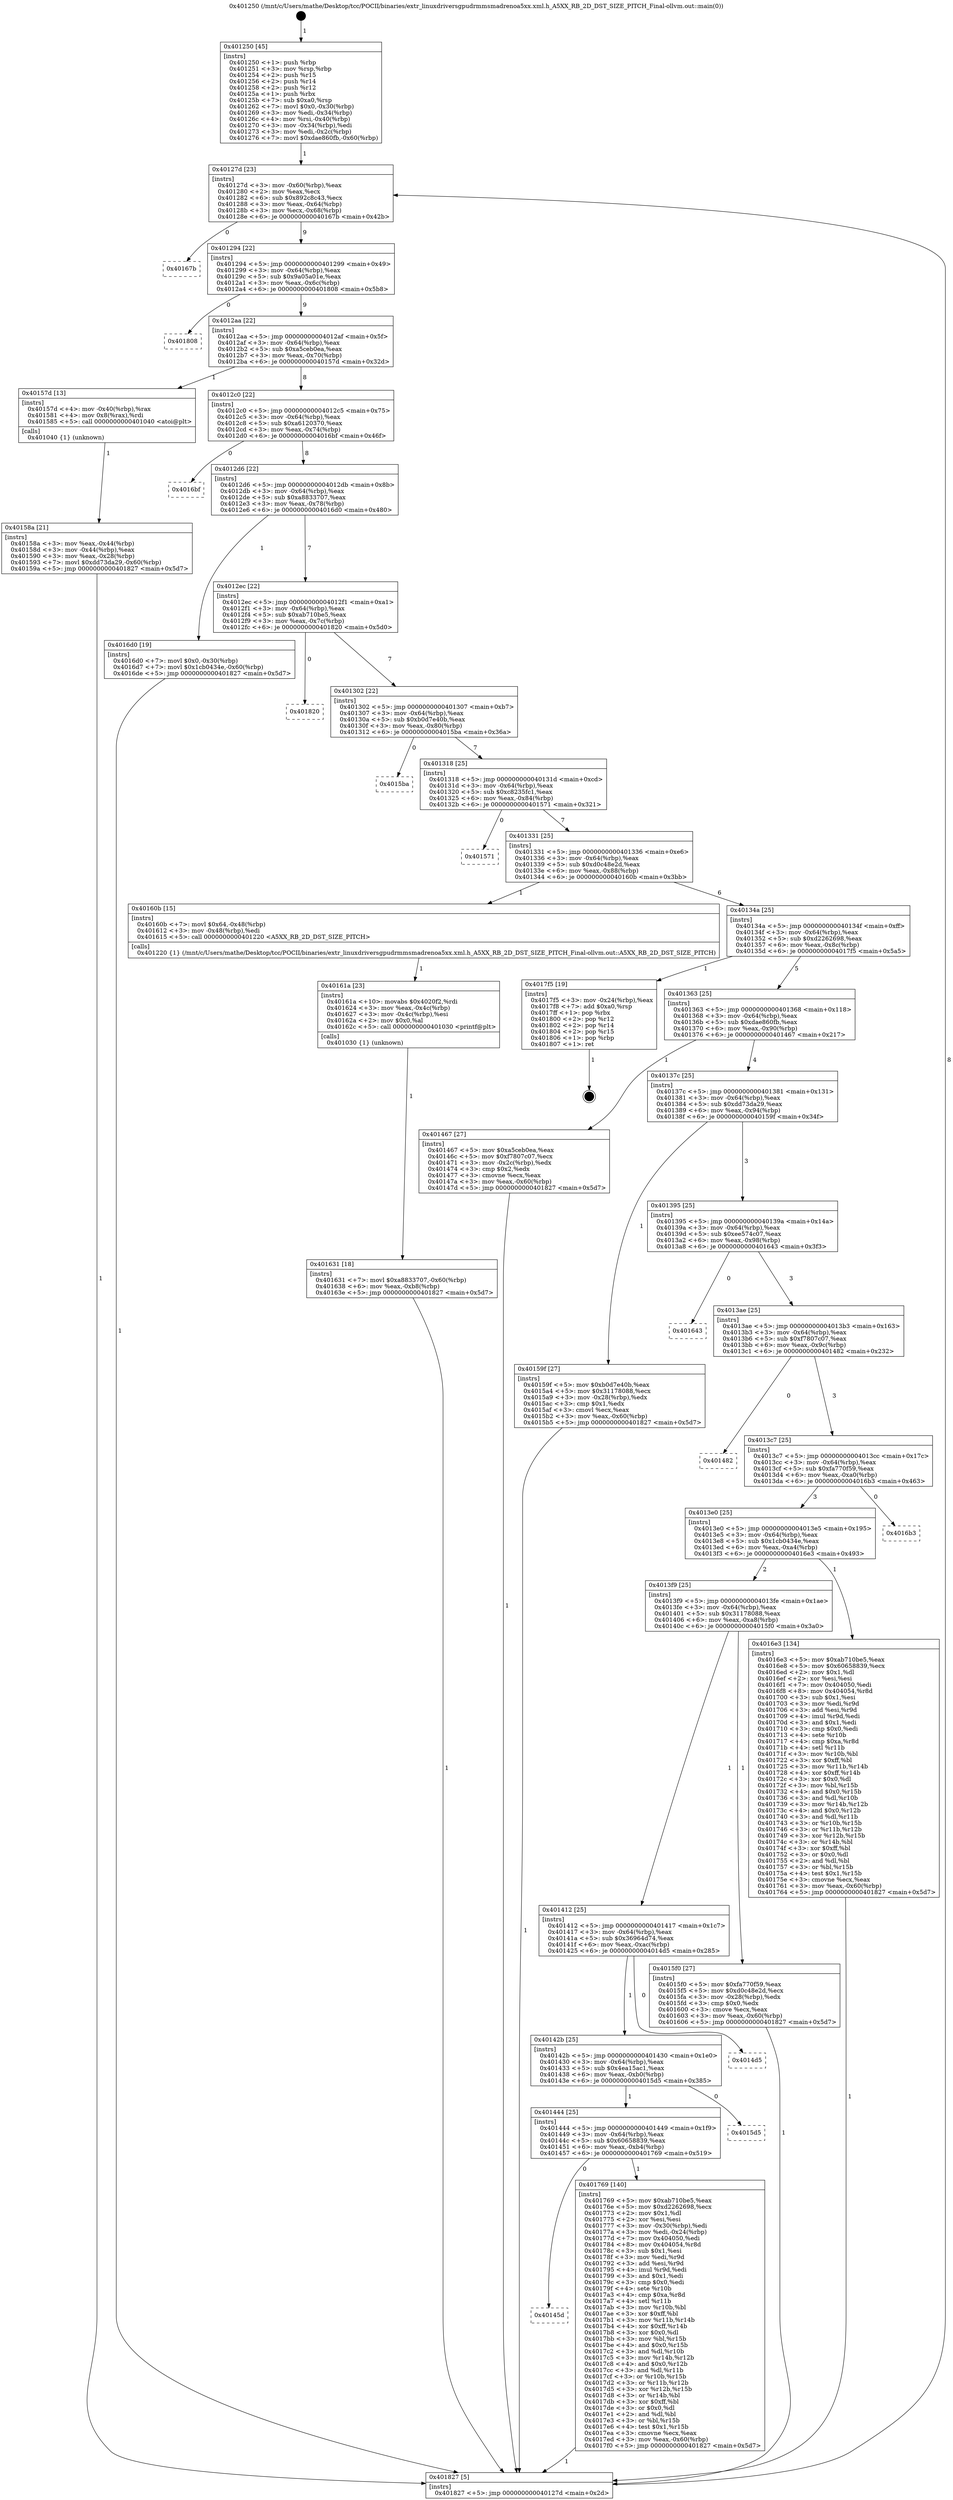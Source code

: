 digraph "0x401250" {
  label = "0x401250 (/mnt/c/Users/mathe/Desktop/tcc/POCII/binaries/extr_linuxdriversgpudrmmsmadrenoa5xx.xml.h_A5XX_RB_2D_DST_SIZE_PITCH_Final-ollvm.out::main(0))"
  labelloc = "t"
  node[shape=record]

  Entry [label="",width=0.3,height=0.3,shape=circle,fillcolor=black,style=filled]
  "0x40127d" [label="{
     0x40127d [23]\l
     | [instrs]\l
     &nbsp;&nbsp;0x40127d \<+3\>: mov -0x60(%rbp),%eax\l
     &nbsp;&nbsp;0x401280 \<+2\>: mov %eax,%ecx\l
     &nbsp;&nbsp;0x401282 \<+6\>: sub $0x892c8c43,%ecx\l
     &nbsp;&nbsp;0x401288 \<+3\>: mov %eax,-0x64(%rbp)\l
     &nbsp;&nbsp;0x40128b \<+3\>: mov %ecx,-0x68(%rbp)\l
     &nbsp;&nbsp;0x40128e \<+6\>: je 000000000040167b \<main+0x42b\>\l
  }"]
  "0x40167b" [label="{
     0x40167b\l
  }", style=dashed]
  "0x401294" [label="{
     0x401294 [22]\l
     | [instrs]\l
     &nbsp;&nbsp;0x401294 \<+5\>: jmp 0000000000401299 \<main+0x49\>\l
     &nbsp;&nbsp;0x401299 \<+3\>: mov -0x64(%rbp),%eax\l
     &nbsp;&nbsp;0x40129c \<+5\>: sub $0x9a05a01e,%eax\l
     &nbsp;&nbsp;0x4012a1 \<+3\>: mov %eax,-0x6c(%rbp)\l
     &nbsp;&nbsp;0x4012a4 \<+6\>: je 0000000000401808 \<main+0x5b8\>\l
  }"]
  Exit [label="",width=0.3,height=0.3,shape=circle,fillcolor=black,style=filled,peripheries=2]
  "0x401808" [label="{
     0x401808\l
  }", style=dashed]
  "0x4012aa" [label="{
     0x4012aa [22]\l
     | [instrs]\l
     &nbsp;&nbsp;0x4012aa \<+5\>: jmp 00000000004012af \<main+0x5f\>\l
     &nbsp;&nbsp;0x4012af \<+3\>: mov -0x64(%rbp),%eax\l
     &nbsp;&nbsp;0x4012b2 \<+5\>: sub $0xa5ceb0ea,%eax\l
     &nbsp;&nbsp;0x4012b7 \<+3\>: mov %eax,-0x70(%rbp)\l
     &nbsp;&nbsp;0x4012ba \<+6\>: je 000000000040157d \<main+0x32d\>\l
  }"]
  "0x40145d" [label="{
     0x40145d\l
  }", style=dashed]
  "0x40157d" [label="{
     0x40157d [13]\l
     | [instrs]\l
     &nbsp;&nbsp;0x40157d \<+4\>: mov -0x40(%rbp),%rax\l
     &nbsp;&nbsp;0x401581 \<+4\>: mov 0x8(%rax),%rdi\l
     &nbsp;&nbsp;0x401585 \<+5\>: call 0000000000401040 \<atoi@plt\>\l
     | [calls]\l
     &nbsp;&nbsp;0x401040 \{1\} (unknown)\l
  }"]
  "0x4012c0" [label="{
     0x4012c0 [22]\l
     | [instrs]\l
     &nbsp;&nbsp;0x4012c0 \<+5\>: jmp 00000000004012c5 \<main+0x75\>\l
     &nbsp;&nbsp;0x4012c5 \<+3\>: mov -0x64(%rbp),%eax\l
     &nbsp;&nbsp;0x4012c8 \<+5\>: sub $0xa6120370,%eax\l
     &nbsp;&nbsp;0x4012cd \<+3\>: mov %eax,-0x74(%rbp)\l
     &nbsp;&nbsp;0x4012d0 \<+6\>: je 00000000004016bf \<main+0x46f\>\l
  }"]
  "0x401769" [label="{
     0x401769 [140]\l
     | [instrs]\l
     &nbsp;&nbsp;0x401769 \<+5\>: mov $0xab710be5,%eax\l
     &nbsp;&nbsp;0x40176e \<+5\>: mov $0xd2262698,%ecx\l
     &nbsp;&nbsp;0x401773 \<+2\>: mov $0x1,%dl\l
     &nbsp;&nbsp;0x401775 \<+2\>: xor %esi,%esi\l
     &nbsp;&nbsp;0x401777 \<+3\>: mov -0x30(%rbp),%edi\l
     &nbsp;&nbsp;0x40177a \<+3\>: mov %edi,-0x24(%rbp)\l
     &nbsp;&nbsp;0x40177d \<+7\>: mov 0x404050,%edi\l
     &nbsp;&nbsp;0x401784 \<+8\>: mov 0x404054,%r8d\l
     &nbsp;&nbsp;0x40178c \<+3\>: sub $0x1,%esi\l
     &nbsp;&nbsp;0x40178f \<+3\>: mov %edi,%r9d\l
     &nbsp;&nbsp;0x401792 \<+3\>: add %esi,%r9d\l
     &nbsp;&nbsp;0x401795 \<+4\>: imul %r9d,%edi\l
     &nbsp;&nbsp;0x401799 \<+3\>: and $0x1,%edi\l
     &nbsp;&nbsp;0x40179c \<+3\>: cmp $0x0,%edi\l
     &nbsp;&nbsp;0x40179f \<+4\>: sete %r10b\l
     &nbsp;&nbsp;0x4017a3 \<+4\>: cmp $0xa,%r8d\l
     &nbsp;&nbsp;0x4017a7 \<+4\>: setl %r11b\l
     &nbsp;&nbsp;0x4017ab \<+3\>: mov %r10b,%bl\l
     &nbsp;&nbsp;0x4017ae \<+3\>: xor $0xff,%bl\l
     &nbsp;&nbsp;0x4017b1 \<+3\>: mov %r11b,%r14b\l
     &nbsp;&nbsp;0x4017b4 \<+4\>: xor $0xff,%r14b\l
     &nbsp;&nbsp;0x4017b8 \<+3\>: xor $0x0,%dl\l
     &nbsp;&nbsp;0x4017bb \<+3\>: mov %bl,%r15b\l
     &nbsp;&nbsp;0x4017be \<+4\>: and $0x0,%r15b\l
     &nbsp;&nbsp;0x4017c2 \<+3\>: and %dl,%r10b\l
     &nbsp;&nbsp;0x4017c5 \<+3\>: mov %r14b,%r12b\l
     &nbsp;&nbsp;0x4017c8 \<+4\>: and $0x0,%r12b\l
     &nbsp;&nbsp;0x4017cc \<+3\>: and %dl,%r11b\l
     &nbsp;&nbsp;0x4017cf \<+3\>: or %r10b,%r15b\l
     &nbsp;&nbsp;0x4017d2 \<+3\>: or %r11b,%r12b\l
     &nbsp;&nbsp;0x4017d5 \<+3\>: xor %r12b,%r15b\l
     &nbsp;&nbsp;0x4017d8 \<+3\>: or %r14b,%bl\l
     &nbsp;&nbsp;0x4017db \<+3\>: xor $0xff,%bl\l
     &nbsp;&nbsp;0x4017de \<+3\>: or $0x0,%dl\l
     &nbsp;&nbsp;0x4017e1 \<+2\>: and %dl,%bl\l
     &nbsp;&nbsp;0x4017e3 \<+3\>: or %bl,%r15b\l
     &nbsp;&nbsp;0x4017e6 \<+4\>: test $0x1,%r15b\l
     &nbsp;&nbsp;0x4017ea \<+3\>: cmovne %ecx,%eax\l
     &nbsp;&nbsp;0x4017ed \<+3\>: mov %eax,-0x60(%rbp)\l
     &nbsp;&nbsp;0x4017f0 \<+5\>: jmp 0000000000401827 \<main+0x5d7\>\l
  }"]
  "0x4016bf" [label="{
     0x4016bf\l
  }", style=dashed]
  "0x4012d6" [label="{
     0x4012d6 [22]\l
     | [instrs]\l
     &nbsp;&nbsp;0x4012d6 \<+5\>: jmp 00000000004012db \<main+0x8b\>\l
     &nbsp;&nbsp;0x4012db \<+3\>: mov -0x64(%rbp),%eax\l
     &nbsp;&nbsp;0x4012de \<+5\>: sub $0xa8833707,%eax\l
     &nbsp;&nbsp;0x4012e3 \<+3\>: mov %eax,-0x78(%rbp)\l
     &nbsp;&nbsp;0x4012e6 \<+6\>: je 00000000004016d0 \<main+0x480\>\l
  }"]
  "0x401444" [label="{
     0x401444 [25]\l
     | [instrs]\l
     &nbsp;&nbsp;0x401444 \<+5\>: jmp 0000000000401449 \<main+0x1f9\>\l
     &nbsp;&nbsp;0x401449 \<+3\>: mov -0x64(%rbp),%eax\l
     &nbsp;&nbsp;0x40144c \<+5\>: sub $0x60658839,%eax\l
     &nbsp;&nbsp;0x401451 \<+6\>: mov %eax,-0xb4(%rbp)\l
     &nbsp;&nbsp;0x401457 \<+6\>: je 0000000000401769 \<main+0x519\>\l
  }"]
  "0x4016d0" [label="{
     0x4016d0 [19]\l
     | [instrs]\l
     &nbsp;&nbsp;0x4016d0 \<+7\>: movl $0x0,-0x30(%rbp)\l
     &nbsp;&nbsp;0x4016d7 \<+7\>: movl $0x1cb0434e,-0x60(%rbp)\l
     &nbsp;&nbsp;0x4016de \<+5\>: jmp 0000000000401827 \<main+0x5d7\>\l
  }"]
  "0x4012ec" [label="{
     0x4012ec [22]\l
     | [instrs]\l
     &nbsp;&nbsp;0x4012ec \<+5\>: jmp 00000000004012f1 \<main+0xa1\>\l
     &nbsp;&nbsp;0x4012f1 \<+3\>: mov -0x64(%rbp),%eax\l
     &nbsp;&nbsp;0x4012f4 \<+5\>: sub $0xab710be5,%eax\l
     &nbsp;&nbsp;0x4012f9 \<+3\>: mov %eax,-0x7c(%rbp)\l
     &nbsp;&nbsp;0x4012fc \<+6\>: je 0000000000401820 \<main+0x5d0\>\l
  }"]
  "0x4015d5" [label="{
     0x4015d5\l
  }", style=dashed]
  "0x401820" [label="{
     0x401820\l
  }", style=dashed]
  "0x401302" [label="{
     0x401302 [22]\l
     | [instrs]\l
     &nbsp;&nbsp;0x401302 \<+5\>: jmp 0000000000401307 \<main+0xb7\>\l
     &nbsp;&nbsp;0x401307 \<+3\>: mov -0x64(%rbp),%eax\l
     &nbsp;&nbsp;0x40130a \<+5\>: sub $0xb0d7e40b,%eax\l
     &nbsp;&nbsp;0x40130f \<+3\>: mov %eax,-0x80(%rbp)\l
     &nbsp;&nbsp;0x401312 \<+6\>: je 00000000004015ba \<main+0x36a\>\l
  }"]
  "0x40142b" [label="{
     0x40142b [25]\l
     | [instrs]\l
     &nbsp;&nbsp;0x40142b \<+5\>: jmp 0000000000401430 \<main+0x1e0\>\l
     &nbsp;&nbsp;0x401430 \<+3\>: mov -0x64(%rbp),%eax\l
     &nbsp;&nbsp;0x401433 \<+5\>: sub $0x4ea15ac1,%eax\l
     &nbsp;&nbsp;0x401438 \<+6\>: mov %eax,-0xb0(%rbp)\l
     &nbsp;&nbsp;0x40143e \<+6\>: je 00000000004015d5 \<main+0x385\>\l
  }"]
  "0x4015ba" [label="{
     0x4015ba\l
  }", style=dashed]
  "0x401318" [label="{
     0x401318 [25]\l
     | [instrs]\l
     &nbsp;&nbsp;0x401318 \<+5\>: jmp 000000000040131d \<main+0xcd\>\l
     &nbsp;&nbsp;0x40131d \<+3\>: mov -0x64(%rbp),%eax\l
     &nbsp;&nbsp;0x401320 \<+5\>: sub $0xc8235fc1,%eax\l
     &nbsp;&nbsp;0x401325 \<+6\>: mov %eax,-0x84(%rbp)\l
     &nbsp;&nbsp;0x40132b \<+6\>: je 0000000000401571 \<main+0x321\>\l
  }"]
  "0x4014d5" [label="{
     0x4014d5\l
  }", style=dashed]
  "0x401571" [label="{
     0x401571\l
  }", style=dashed]
  "0x401331" [label="{
     0x401331 [25]\l
     | [instrs]\l
     &nbsp;&nbsp;0x401331 \<+5\>: jmp 0000000000401336 \<main+0xe6\>\l
     &nbsp;&nbsp;0x401336 \<+3\>: mov -0x64(%rbp),%eax\l
     &nbsp;&nbsp;0x401339 \<+5\>: sub $0xd0c48e2d,%eax\l
     &nbsp;&nbsp;0x40133e \<+6\>: mov %eax,-0x88(%rbp)\l
     &nbsp;&nbsp;0x401344 \<+6\>: je 000000000040160b \<main+0x3bb\>\l
  }"]
  "0x401631" [label="{
     0x401631 [18]\l
     | [instrs]\l
     &nbsp;&nbsp;0x401631 \<+7\>: movl $0xa8833707,-0x60(%rbp)\l
     &nbsp;&nbsp;0x401638 \<+6\>: mov %eax,-0xb8(%rbp)\l
     &nbsp;&nbsp;0x40163e \<+5\>: jmp 0000000000401827 \<main+0x5d7\>\l
  }"]
  "0x40160b" [label="{
     0x40160b [15]\l
     | [instrs]\l
     &nbsp;&nbsp;0x40160b \<+7\>: movl $0x64,-0x48(%rbp)\l
     &nbsp;&nbsp;0x401612 \<+3\>: mov -0x48(%rbp),%edi\l
     &nbsp;&nbsp;0x401615 \<+5\>: call 0000000000401220 \<A5XX_RB_2D_DST_SIZE_PITCH\>\l
     | [calls]\l
     &nbsp;&nbsp;0x401220 \{1\} (/mnt/c/Users/mathe/Desktop/tcc/POCII/binaries/extr_linuxdriversgpudrmmsmadrenoa5xx.xml.h_A5XX_RB_2D_DST_SIZE_PITCH_Final-ollvm.out::A5XX_RB_2D_DST_SIZE_PITCH)\l
  }"]
  "0x40134a" [label="{
     0x40134a [25]\l
     | [instrs]\l
     &nbsp;&nbsp;0x40134a \<+5\>: jmp 000000000040134f \<main+0xff\>\l
     &nbsp;&nbsp;0x40134f \<+3\>: mov -0x64(%rbp),%eax\l
     &nbsp;&nbsp;0x401352 \<+5\>: sub $0xd2262698,%eax\l
     &nbsp;&nbsp;0x401357 \<+6\>: mov %eax,-0x8c(%rbp)\l
     &nbsp;&nbsp;0x40135d \<+6\>: je 00000000004017f5 \<main+0x5a5\>\l
  }"]
  "0x40161a" [label="{
     0x40161a [23]\l
     | [instrs]\l
     &nbsp;&nbsp;0x40161a \<+10\>: movabs $0x4020f2,%rdi\l
     &nbsp;&nbsp;0x401624 \<+3\>: mov %eax,-0x4c(%rbp)\l
     &nbsp;&nbsp;0x401627 \<+3\>: mov -0x4c(%rbp),%esi\l
     &nbsp;&nbsp;0x40162a \<+2\>: mov $0x0,%al\l
     &nbsp;&nbsp;0x40162c \<+5\>: call 0000000000401030 \<printf@plt\>\l
     | [calls]\l
     &nbsp;&nbsp;0x401030 \{1\} (unknown)\l
  }"]
  "0x4017f5" [label="{
     0x4017f5 [19]\l
     | [instrs]\l
     &nbsp;&nbsp;0x4017f5 \<+3\>: mov -0x24(%rbp),%eax\l
     &nbsp;&nbsp;0x4017f8 \<+7\>: add $0xa0,%rsp\l
     &nbsp;&nbsp;0x4017ff \<+1\>: pop %rbx\l
     &nbsp;&nbsp;0x401800 \<+2\>: pop %r12\l
     &nbsp;&nbsp;0x401802 \<+2\>: pop %r14\l
     &nbsp;&nbsp;0x401804 \<+2\>: pop %r15\l
     &nbsp;&nbsp;0x401806 \<+1\>: pop %rbp\l
     &nbsp;&nbsp;0x401807 \<+1\>: ret\l
  }"]
  "0x401363" [label="{
     0x401363 [25]\l
     | [instrs]\l
     &nbsp;&nbsp;0x401363 \<+5\>: jmp 0000000000401368 \<main+0x118\>\l
     &nbsp;&nbsp;0x401368 \<+3\>: mov -0x64(%rbp),%eax\l
     &nbsp;&nbsp;0x40136b \<+5\>: sub $0xdae860fb,%eax\l
     &nbsp;&nbsp;0x401370 \<+6\>: mov %eax,-0x90(%rbp)\l
     &nbsp;&nbsp;0x401376 \<+6\>: je 0000000000401467 \<main+0x217\>\l
  }"]
  "0x401412" [label="{
     0x401412 [25]\l
     | [instrs]\l
     &nbsp;&nbsp;0x401412 \<+5\>: jmp 0000000000401417 \<main+0x1c7\>\l
     &nbsp;&nbsp;0x401417 \<+3\>: mov -0x64(%rbp),%eax\l
     &nbsp;&nbsp;0x40141a \<+5\>: sub $0x36964d74,%eax\l
     &nbsp;&nbsp;0x40141f \<+6\>: mov %eax,-0xac(%rbp)\l
     &nbsp;&nbsp;0x401425 \<+6\>: je 00000000004014d5 \<main+0x285\>\l
  }"]
  "0x401467" [label="{
     0x401467 [27]\l
     | [instrs]\l
     &nbsp;&nbsp;0x401467 \<+5\>: mov $0xa5ceb0ea,%eax\l
     &nbsp;&nbsp;0x40146c \<+5\>: mov $0xf7807c07,%ecx\l
     &nbsp;&nbsp;0x401471 \<+3\>: mov -0x2c(%rbp),%edx\l
     &nbsp;&nbsp;0x401474 \<+3\>: cmp $0x2,%edx\l
     &nbsp;&nbsp;0x401477 \<+3\>: cmovne %ecx,%eax\l
     &nbsp;&nbsp;0x40147a \<+3\>: mov %eax,-0x60(%rbp)\l
     &nbsp;&nbsp;0x40147d \<+5\>: jmp 0000000000401827 \<main+0x5d7\>\l
  }"]
  "0x40137c" [label="{
     0x40137c [25]\l
     | [instrs]\l
     &nbsp;&nbsp;0x40137c \<+5\>: jmp 0000000000401381 \<main+0x131\>\l
     &nbsp;&nbsp;0x401381 \<+3\>: mov -0x64(%rbp),%eax\l
     &nbsp;&nbsp;0x401384 \<+5\>: sub $0xdd73da29,%eax\l
     &nbsp;&nbsp;0x401389 \<+6\>: mov %eax,-0x94(%rbp)\l
     &nbsp;&nbsp;0x40138f \<+6\>: je 000000000040159f \<main+0x34f\>\l
  }"]
  "0x401827" [label="{
     0x401827 [5]\l
     | [instrs]\l
     &nbsp;&nbsp;0x401827 \<+5\>: jmp 000000000040127d \<main+0x2d\>\l
  }"]
  "0x401250" [label="{
     0x401250 [45]\l
     | [instrs]\l
     &nbsp;&nbsp;0x401250 \<+1\>: push %rbp\l
     &nbsp;&nbsp;0x401251 \<+3\>: mov %rsp,%rbp\l
     &nbsp;&nbsp;0x401254 \<+2\>: push %r15\l
     &nbsp;&nbsp;0x401256 \<+2\>: push %r14\l
     &nbsp;&nbsp;0x401258 \<+2\>: push %r12\l
     &nbsp;&nbsp;0x40125a \<+1\>: push %rbx\l
     &nbsp;&nbsp;0x40125b \<+7\>: sub $0xa0,%rsp\l
     &nbsp;&nbsp;0x401262 \<+7\>: movl $0x0,-0x30(%rbp)\l
     &nbsp;&nbsp;0x401269 \<+3\>: mov %edi,-0x34(%rbp)\l
     &nbsp;&nbsp;0x40126c \<+4\>: mov %rsi,-0x40(%rbp)\l
     &nbsp;&nbsp;0x401270 \<+3\>: mov -0x34(%rbp),%edi\l
     &nbsp;&nbsp;0x401273 \<+3\>: mov %edi,-0x2c(%rbp)\l
     &nbsp;&nbsp;0x401276 \<+7\>: movl $0xdae860fb,-0x60(%rbp)\l
  }"]
  "0x40158a" [label="{
     0x40158a [21]\l
     | [instrs]\l
     &nbsp;&nbsp;0x40158a \<+3\>: mov %eax,-0x44(%rbp)\l
     &nbsp;&nbsp;0x40158d \<+3\>: mov -0x44(%rbp),%eax\l
     &nbsp;&nbsp;0x401590 \<+3\>: mov %eax,-0x28(%rbp)\l
     &nbsp;&nbsp;0x401593 \<+7\>: movl $0xdd73da29,-0x60(%rbp)\l
     &nbsp;&nbsp;0x40159a \<+5\>: jmp 0000000000401827 \<main+0x5d7\>\l
  }"]
  "0x4015f0" [label="{
     0x4015f0 [27]\l
     | [instrs]\l
     &nbsp;&nbsp;0x4015f0 \<+5\>: mov $0xfa770f59,%eax\l
     &nbsp;&nbsp;0x4015f5 \<+5\>: mov $0xd0c48e2d,%ecx\l
     &nbsp;&nbsp;0x4015fa \<+3\>: mov -0x28(%rbp),%edx\l
     &nbsp;&nbsp;0x4015fd \<+3\>: cmp $0x0,%edx\l
     &nbsp;&nbsp;0x401600 \<+3\>: cmove %ecx,%eax\l
     &nbsp;&nbsp;0x401603 \<+3\>: mov %eax,-0x60(%rbp)\l
     &nbsp;&nbsp;0x401606 \<+5\>: jmp 0000000000401827 \<main+0x5d7\>\l
  }"]
  "0x40159f" [label="{
     0x40159f [27]\l
     | [instrs]\l
     &nbsp;&nbsp;0x40159f \<+5\>: mov $0xb0d7e40b,%eax\l
     &nbsp;&nbsp;0x4015a4 \<+5\>: mov $0x31178088,%ecx\l
     &nbsp;&nbsp;0x4015a9 \<+3\>: mov -0x28(%rbp),%edx\l
     &nbsp;&nbsp;0x4015ac \<+3\>: cmp $0x1,%edx\l
     &nbsp;&nbsp;0x4015af \<+3\>: cmovl %ecx,%eax\l
     &nbsp;&nbsp;0x4015b2 \<+3\>: mov %eax,-0x60(%rbp)\l
     &nbsp;&nbsp;0x4015b5 \<+5\>: jmp 0000000000401827 \<main+0x5d7\>\l
  }"]
  "0x401395" [label="{
     0x401395 [25]\l
     | [instrs]\l
     &nbsp;&nbsp;0x401395 \<+5\>: jmp 000000000040139a \<main+0x14a\>\l
     &nbsp;&nbsp;0x40139a \<+3\>: mov -0x64(%rbp),%eax\l
     &nbsp;&nbsp;0x40139d \<+5\>: sub $0xee574c07,%eax\l
     &nbsp;&nbsp;0x4013a2 \<+6\>: mov %eax,-0x98(%rbp)\l
     &nbsp;&nbsp;0x4013a8 \<+6\>: je 0000000000401643 \<main+0x3f3\>\l
  }"]
  "0x4013f9" [label="{
     0x4013f9 [25]\l
     | [instrs]\l
     &nbsp;&nbsp;0x4013f9 \<+5\>: jmp 00000000004013fe \<main+0x1ae\>\l
     &nbsp;&nbsp;0x4013fe \<+3\>: mov -0x64(%rbp),%eax\l
     &nbsp;&nbsp;0x401401 \<+5\>: sub $0x31178088,%eax\l
     &nbsp;&nbsp;0x401406 \<+6\>: mov %eax,-0xa8(%rbp)\l
     &nbsp;&nbsp;0x40140c \<+6\>: je 00000000004015f0 \<main+0x3a0\>\l
  }"]
  "0x401643" [label="{
     0x401643\l
  }", style=dashed]
  "0x4013ae" [label="{
     0x4013ae [25]\l
     | [instrs]\l
     &nbsp;&nbsp;0x4013ae \<+5\>: jmp 00000000004013b3 \<main+0x163\>\l
     &nbsp;&nbsp;0x4013b3 \<+3\>: mov -0x64(%rbp),%eax\l
     &nbsp;&nbsp;0x4013b6 \<+5\>: sub $0xf7807c07,%eax\l
     &nbsp;&nbsp;0x4013bb \<+6\>: mov %eax,-0x9c(%rbp)\l
     &nbsp;&nbsp;0x4013c1 \<+6\>: je 0000000000401482 \<main+0x232\>\l
  }"]
  "0x4016e3" [label="{
     0x4016e3 [134]\l
     | [instrs]\l
     &nbsp;&nbsp;0x4016e3 \<+5\>: mov $0xab710be5,%eax\l
     &nbsp;&nbsp;0x4016e8 \<+5\>: mov $0x60658839,%ecx\l
     &nbsp;&nbsp;0x4016ed \<+2\>: mov $0x1,%dl\l
     &nbsp;&nbsp;0x4016ef \<+2\>: xor %esi,%esi\l
     &nbsp;&nbsp;0x4016f1 \<+7\>: mov 0x404050,%edi\l
     &nbsp;&nbsp;0x4016f8 \<+8\>: mov 0x404054,%r8d\l
     &nbsp;&nbsp;0x401700 \<+3\>: sub $0x1,%esi\l
     &nbsp;&nbsp;0x401703 \<+3\>: mov %edi,%r9d\l
     &nbsp;&nbsp;0x401706 \<+3\>: add %esi,%r9d\l
     &nbsp;&nbsp;0x401709 \<+4\>: imul %r9d,%edi\l
     &nbsp;&nbsp;0x40170d \<+3\>: and $0x1,%edi\l
     &nbsp;&nbsp;0x401710 \<+3\>: cmp $0x0,%edi\l
     &nbsp;&nbsp;0x401713 \<+4\>: sete %r10b\l
     &nbsp;&nbsp;0x401717 \<+4\>: cmp $0xa,%r8d\l
     &nbsp;&nbsp;0x40171b \<+4\>: setl %r11b\l
     &nbsp;&nbsp;0x40171f \<+3\>: mov %r10b,%bl\l
     &nbsp;&nbsp;0x401722 \<+3\>: xor $0xff,%bl\l
     &nbsp;&nbsp;0x401725 \<+3\>: mov %r11b,%r14b\l
     &nbsp;&nbsp;0x401728 \<+4\>: xor $0xff,%r14b\l
     &nbsp;&nbsp;0x40172c \<+3\>: xor $0x0,%dl\l
     &nbsp;&nbsp;0x40172f \<+3\>: mov %bl,%r15b\l
     &nbsp;&nbsp;0x401732 \<+4\>: and $0x0,%r15b\l
     &nbsp;&nbsp;0x401736 \<+3\>: and %dl,%r10b\l
     &nbsp;&nbsp;0x401739 \<+3\>: mov %r14b,%r12b\l
     &nbsp;&nbsp;0x40173c \<+4\>: and $0x0,%r12b\l
     &nbsp;&nbsp;0x401740 \<+3\>: and %dl,%r11b\l
     &nbsp;&nbsp;0x401743 \<+3\>: or %r10b,%r15b\l
     &nbsp;&nbsp;0x401746 \<+3\>: or %r11b,%r12b\l
     &nbsp;&nbsp;0x401749 \<+3\>: xor %r12b,%r15b\l
     &nbsp;&nbsp;0x40174c \<+3\>: or %r14b,%bl\l
     &nbsp;&nbsp;0x40174f \<+3\>: xor $0xff,%bl\l
     &nbsp;&nbsp;0x401752 \<+3\>: or $0x0,%dl\l
     &nbsp;&nbsp;0x401755 \<+2\>: and %dl,%bl\l
     &nbsp;&nbsp;0x401757 \<+3\>: or %bl,%r15b\l
     &nbsp;&nbsp;0x40175a \<+4\>: test $0x1,%r15b\l
     &nbsp;&nbsp;0x40175e \<+3\>: cmovne %ecx,%eax\l
     &nbsp;&nbsp;0x401761 \<+3\>: mov %eax,-0x60(%rbp)\l
     &nbsp;&nbsp;0x401764 \<+5\>: jmp 0000000000401827 \<main+0x5d7\>\l
  }"]
  "0x401482" [label="{
     0x401482\l
  }", style=dashed]
  "0x4013c7" [label="{
     0x4013c7 [25]\l
     | [instrs]\l
     &nbsp;&nbsp;0x4013c7 \<+5\>: jmp 00000000004013cc \<main+0x17c\>\l
     &nbsp;&nbsp;0x4013cc \<+3\>: mov -0x64(%rbp),%eax\l
     &nbsp;&nbsp;0x4013cf \<+5\>: sub $0xfa770f59,%eax\l
     &nbsp;&nbsp;0x4013d4 \<+6\>: mov %eax,-0xa0(%rbp)\l
     &nbsp;&nbsp;0x4013da \<+6\>: je 00000000004016b3 \<main+0x463\>\l
  }"]
  "0x4013e0" [label="{
     0x4013e0 [25]\l
     | [instrs]\l
     &nbsp;&nbsp;0x4013e0 \<+5\>: jmp 00000000004013e5 \<main+0x195\>\l
     &nbsp;&nbsp;0x4013e5 \<+3\>: mov -0x64(%rbp),%eax\l
     &nbsp;&nbsp;0x4013e8 \<+5\>: sub $0x1cb0434e,%eax\l
     &nbsp;&nbsp;0x4013ed \<+6\>: mov %eax,-0xa4(%rbp)\l
     &nbsp;&nbsp;0x4013f3 \<+6\>: je 00000000004016e3 \<main+0x493\>\l
  }"]
  "0x4016b3" [label="{
     0x4016b3\l
  }", style=dashed]
  Entry -> "0x401250" [label=" 1"]
  "0x40127d" -> "0x40167b" [label=" 0"]
  "0x40127d" -> "0x401294" [label=" 9"]
  "0x4017f5" -> Exit [label=" 1"]
  "0x401294" -> "0x401808" [label=" 0"]
  "0x401294" -> "0x4012aa" [label=" 9"]
  "0x401769" -> "0x401827" [label=" 1"]
  "0x4012aa" -> "0x40157d" [label=" 1"]
  "0x4012aa" -> "0x4012c0" [label=" 8"]
  "0x401444" -> "0x40145d" [label=" 0"]
  "0x4012c0" -> "0x4016bf" [label=" 0"]
  "0x4012c0" -> "0x4012d6" [label=" 8"]
  "0x401444" -> "0x401769" [label=" 1"]
  "0x4012d6" -> "0x4016d0" [label=" 1"]
  "0x4012d6" -> "0x4012ec" [label=" 7"]
  "0x40142b" -> "0x401444" [label=" 1"]
  "0x4012ec" -> "0x401820" [label=" 0"]
  "0x4012ec" -> "0x401302" [label=" 7"]
  "0x40142b" -> "0x4015d5" [label=" 0"]
  "0x401302" -> "0x4015ba" [label=" 0"]
  "0x401302" -> "0x401318" [label=" 7"]
  "0x401412" -> "0x40142b" [label=" 1"]
  "0x401318" -> "0x401571" [label=" 0"]
  "0x401318" -> "0x401331" [label=" 7"]
  "0x401412" -> "0x4014d5" [label=" 0"]
  "0x401331" -> "0x40160b" [label=" 1"]
  "0x401331" -> "0x40134a" [label=" 6"]
  "0x4016e3" -> "0x401827" [label=" 1"]
  "0x40134a" -> "0x4017f5" [label=" 1"]
  "0x40134a" -> "0x401363" [label=" 5"]
  "0x4016d0" -> "0x401827" [label=" 1"]
  "0x401363" -> "0x401467" [label=" 1"]
  "0x401363" -> "0x40137c" [label=" 4"]
  "0x401467" -> "0x401827" [label=" 1"]
  "0x401250" -> "0x40127d" [label=" 1"]
  "0x401827" -> "0x40127d" [label=" 8"]
  "0x40157d" -> "0x40158a" [label=" 1"]
  "0x40158a" -> "0x401827" [label=" 1"]
  "0x401631" -> "0x401827" [label=" 1"]
  "0x40137c" -> "0x40159f" [label=" 1"]
  "0x40137c" -> "0x401395" [label=" 3"]
  "0x40159f" -> "0x401827" [label=" 1"]
  "0x40161a" -> "0x401631" [label=" 1"]
  "0x401395" -> "0x401643" [label=" 0"]
  "0x401395" -> "0x4013ae" [label=" 3"]
  "0x4015f0" -> "0x401827" [label=" 1"]
  "0x4013ae" -> "0x401482" [label=" 0"]
  "0x4013ae" -> "0x4013c7" [label=" 3"]
  "0x4013f9" -> "0x401412" [label=" 1"]
  "0x4013c7" -> "0x4016b3" [label=" 0"]
  "0x4013c7" -> "0x4013e0" [label=" 3"]
  "0x4013f9" -> "0x4015f0" [label=" 1"]
  "0x4013e0" -> "0x4016e3" [label=" 1"]
  "0x4013e0" -> "0x4013f9" [label=" 2"]
  "0x40160b" -> "0x40161a" [label=" 1"]
}
